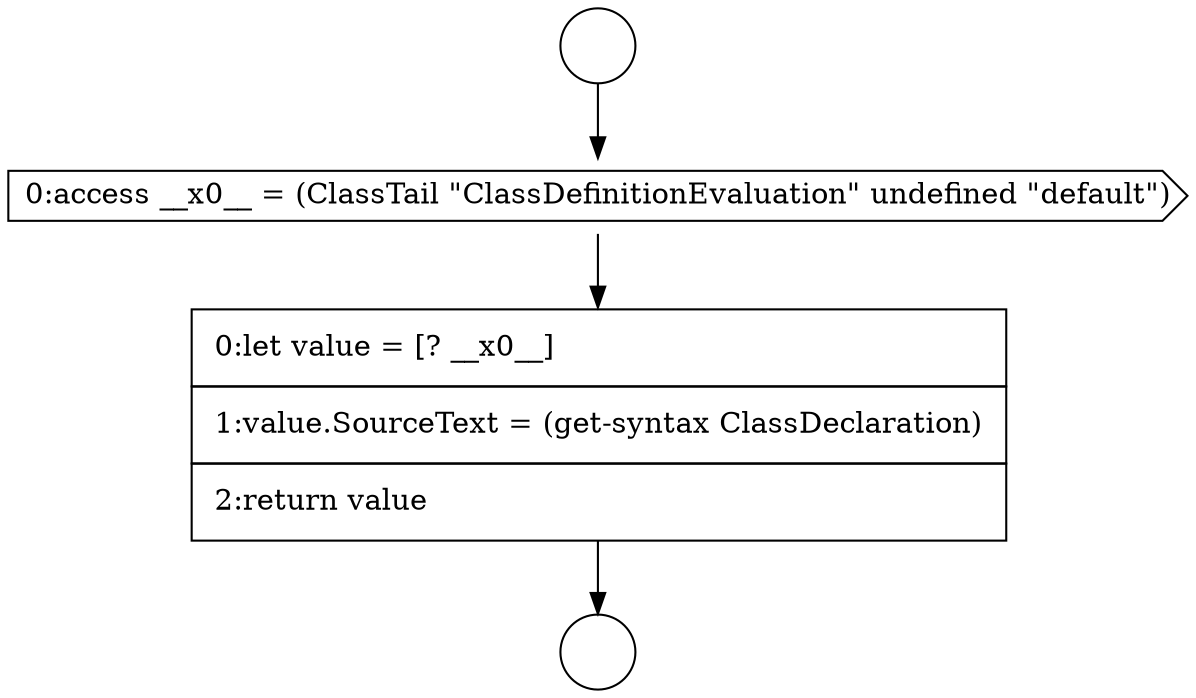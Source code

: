 digraph {
  node9828 [shape=circle label=" " color="black" fillcolor="white" style=filled]
  node9830 [shape=cds, label=<<font color="black">0:access __x0__ = (ClassTail &quot;ClassDefinitionEvaluation&quot; undefined &quot;default&quot;)</font>> color="black" fillcolor="white" style=filled]
  node9831 [shape=none, margin=0, label=<<font color="black">
    <table border="0" cellborder="1" cellspacing="0" cellpadding="10">
      <tr><td align="left">0:let value = [? __x0__]</td></tr>
      <tr><td align="left">1:value.SourceText = (get-syntax ClassDeclaration)</td></tr>
      <tr><td align="left">2:return value</td></tr>
    </table>
  </font>> color="black" fillcolor="white" style=filled]
  node9829 [shape=circle label=" " color="black" fillcolor="white" style=filled]
  node9828 -> node9830 [ color="black"]
  node9830 -> node9831 [ color="black"]
  node9831 -> node9829 [ color="black"]
}

